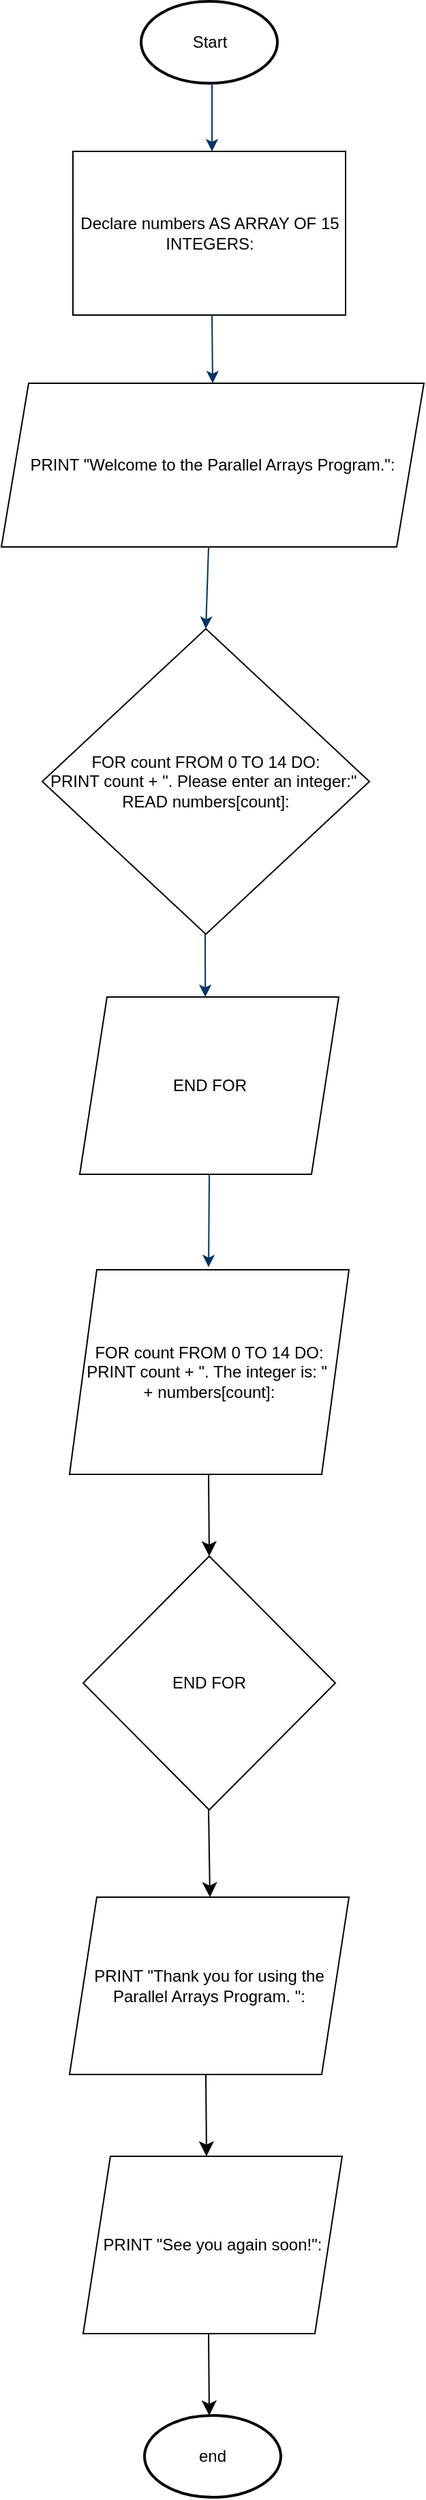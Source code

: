 <mxfile version="26.0.11">
  <diagram id="6a731a19-8d31-9384-78a2-239565b7b9f0" name="Page-1">
    <mxGraphModel dx="1120" dy="1337" grid="1" gridSize="10" guides="1" tooltips="1" connect="1" arrows="1" fold="1" page="1" pageScale="1" pageWidth="1169" pageHeight="827" background="none" math="0" shadow="0">
      <root>
        <mxCell id="0" />
        <mxCell id="1" parent="0" />
        <mxCell id="-_igqOoHoKwXAUxy1RUC-55" value="Start" style="strokeWidth=2;html=1;shape=mxgraph.flowchart.start_1;whiteSpace=wrap;" vertex="1" parent="1">
          <mxGeometry x="252.5" y="-130" width="100" height="60" as="geometry" />
        </mxCell>
        <mxCell id="-_igqOoHoKwXAUxy1RUC-60" value="PRINT &quot;Welcome to the Parallel Arrays Program.&quot;:" style="shape=parallelogram;perimeter=parallelogramPerimeter;whiteSpace=wrap;html=1;fixedSize=1;" vertex="1" parent="1">
          <mxGeometry x="150" y="150" width="310" height="120" as="geometry" />
        </mxCell>
        <mxCell id="-_igqOoHoKwXAUxy1RUC-61" value="Declare numbers AS ARRAY OF 15 INTEGERS:" style="rounded=0;whiteSpace=wrap;html=1;" vertex="1" parent="1">
          <mxGeometry x="202.5" y="-20" width="200" height="120" as="geometry" />
        </mxCell>
        <mxCell id="-_igqOoHoKwXAUxy1RUC-62" value="FOR count FROM 0 TO 14 DO:&lt;div&gt;PRINT count + &quot;. Please enter an integer:&quot;&amp;nbsp;&lt;/div&gt;&lt;div&gt;READ numbers[count]:&lt;/div&gt;" style="rhombus;whiteSpace=wrap;html=1;" vertex="1" parent="1">
          <mxGeometry x="180" y="330" width="240" height="224" as="geometry" />
        </mxCell>
        <mxCell id="-_igqOoHoKwXAUxy1RUC-63" value="END FOR" style="shape=parallelogram;perimeter=parallelogramPerimeter;whiteSpace=wrap;html=1;fixedSize=1;" vertex="1" parent="1">
          <mxGeometry x="207.5" y="600" width="190" height="130" as="geometry" />
        </mxCell>
        <mxCell id="-_igqOoHoKwXAUxy1RUC-64" value="end" style="strokeWidth=2;html=1;shape=mxgraph.flowchart.start_1;whiteSpace=wrap;" vertex="1" parent="1">
          <mxGeometry x="255" y="1640" width="100" height="60" as="geometry" />
        </mxCell>
        <mxCell id="-_igqOoHoKwXAUxy1RUC-65" value="FOR count FROM 0 TO 14 DO:&lt;div&gt;PRINT count + &quot;. The integer is: &quot;&amp;nbsp;&lt;/div&gt;&lt;div&gt;+ numbers[count]:&lt;/div&gt;" style="shape=parallelogram;perimeter=parallelogramPerimeter;whiteSpace=wrap;html=1;fixedSize=1;" vertex="1" parent="1">
          <mxGeometry x="200" y="800" width="205" height="150" as="geometry" />
        </mxCell>
        <mxCell id="-_igqOoHoKwXAUxy1RUC-66" value="END FOR" style="rhombus;whiteSpace=wrap;html=1;" vertex="1" parent="1">
          <mxGeometry x="210" y="1010" width="185" height="186" as="geometry" />
        </mxCell>
        <mxCell id="-_igqOoHoKwXAUxy1RUC-67" value="PRINT &quot;Thank you for using the Parallel Arrays Program. &quot;:" style="shape=parallelogram;perimeter=parallelogramPerimeter;whiteSpace=wrap;html=1;fixedSize=1;" vertex="1" parent="1">
          <mxGeometry x="200" y="1260" width="205" height="130" as="geometry" />
        </mxCell>
        <mxCell id="-_igqOoHoKwXAUxy1RUC-68" value="PRINT &quot;See you again soon!&quot;:" style="shape=parallelogram;perimeter=parallelogramPerimeter;whiteSpace=wrap;html=1;fixedSize=1;" vertex="1" parent="1">
          <mxGeometry x="210" y="1450" width="190" height="130" as="geometry" />
        </mxCell>
        <mxCell id="-_igqOoHoKwXAUxy1RUC-69" value="" style="endArrow=classic;html=1;rounded=0;fontSize=12;startSize=8;endSize=8;curved=1;" edge="1" parent="1">
          <mxGeometry width="50" height="50" relative="1" as="geometry">
            <mxPoint x="302" y="1580" as="sourcePoint" />
            <mxPoint x="302.5" y="1640" as="targetPoint" />
          </mxGeometry>
        </mxCell>
        <mxCell id="-_igqOoHoKwXAUxy1RUC-71" value="" style="endArrow=classic;html=1;rounded=0;fontSize=12;startSize=8;endSize=8;curved=1;" edge="1" parent="1">
          <mxGeometry width="50" height="50" relative="1" as="geometry">
            <mxPoint x="300" y="1390" as="sourcePoint" />
            <mxPoint x="300.5" y="1450" as="targetPoint" />
          </mxGeometry>
        </mxCell>
        <mxCell id="-_igqOoHoKwXAUxy1RUC-72" value="" style="endArrow=classic;html=1;rounded=0;fontSize=12;startSize=8;endSize=8;curved=1;" edge="1" parent="1">
          <mxGeometry width="50" height="50" relative="1" as="geometry">
            <mxPoint x="302" y="1196" as="sourcePoint" />
            <mxPoint x="303" y="1260" as="targetPoint" />
          </mxGeometry>
        </mxCell>
        <mxCell id="-_igqOoHoKwXAUxy1RUC-73" value="" style="endArrow=classic;html=1;rounded=0;fontSize=12;startSize=8;endSize=8;curved=1;" edge="1" parent="1">
          <mxGeometry width="50" height="50" relative="1" as="geometry">
            <mxPoint x="302" y="950" as="sourcePoint" />
            <mxPoint x="302.5" y="1010" as="targetPoint" />
          </mxGeometry>
        </mxCell>
        <mxCell id="-_igqOoHoKwXAUxy1RUC-74" style="fontStyle=1;strokeColor=#003366;strokeWidth=1;html=1;entryX=0.556;entryY=-0.013;entryDx=0;entryDy=0;entryPerimeter=0;" edge="1" parent="1">
          <mxGeometry relative="1" as="geometry">
            <mxPoint x="302.52" y="730" as="sourcePoint" />
            <mxPoint x="302" y="798.05" as="targetPoint" />
          </mxGeometry>
        </mxCell>
        <mxCell id="-_igqOoHoKwXAUxy1RUC-75" style="fontStyle=1;strokeColor=#003366;strokeWidth=1;html=1;entryX=0.511;entryY=0;entryDx=0;entryDy=0;entryPerimeter=0;" edge="1" parent="1">
          <mxGeometry relative="1" as="geometry">
            <mxPoint x="299.5" y="554" as="sourcePoint" />
            <mxPoint x="299.59" y="600" as="targetPoint" />
          </mxGeometry>
        </mxCell>
        <mxCell id="-_igqOoHoKwXAUxy1RUC-76" style="fontStyle=1;strokeColor=#003366;strokeWidth=1;html=1;entryX=0.5;entryY=0;entryDx=0;entryDy=0;" edge="1" parent="1" target="-_igqOoHoKwXAUxy1RUC-62">
          <mxGeometry relative="1" as="geometry">
            <mxPoint x="302" y="270" as="sourcePoint" />
            <mxPoint x="305" y="330" as="targetPoint" />
          </mxGeometry>
        </mxCell>
        <mxCell id="-_igqOoHoKwXAUxy1RUC-77" style="fontStyle=1;strokeColor=#003366;strokeWidth=1;html=1;entryX=0.5;entryY=0;entryDx=0;entryDy=0;" edge="1" parent="1" target="-_igqOoHoKwXAUxy1RUC-60">
          <mxGeometry relative="1" as="geometry">
            <mxPoint x="304.5" y="100" as="sourcePoint" />
            <mxPoint x="304.5" y="140" as="targetPoint" />
          </mxGeometry>
        </mxCell>
        <mxCell id="-_igqOoHoKwXAUxy1RUC-78" style="fontStyle=1;strokeColor=#003366;strokeWidth=1;html=1;exitX=0.52;exitY=1;exitDx=0;exitDy=0;exitPerimeter=0;" edge="1" parent="1" source="-_igqOoHoKwXAUxy1RUC-55">
          <mxGeometry relative="1" as="geometry">
            <mxPoint x="304.5" y="-60" as="sourcePoint" />
            <mxPoint x="304.5" y="-20" as="targetPoint" />
          </mxGeometry>
        </mxCell>
      </root>
    </mxGraphModel>
  </diagram>
</mxfile>
